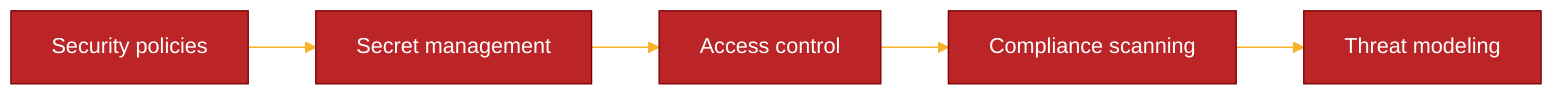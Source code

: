 ---
config:
  theme: 'base'
  themeVariables:
    primaryColor: '#BB2528'
    primaryTextColor: '#fff'
    primaryBorderColor: '#7C0000'
    lineColor: '#F8B229'
    secondaryColor: '#006100'
    tertiaryColor: '#fff'
---
graph LR
    A[Security policies] --> B[Secret management]
    B --> C[Access control]
    C --> D[Compliance scanning]
    D --> E[Threat modeling]